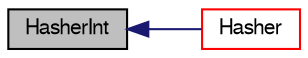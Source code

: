 digraph "HasherInt"
{
  bgcolor="transparent";
  edge [fontname="FreeSans",fontsize="10",labelfontname="FreeSans",labelfontsize="10"];
  node [fontname="FreeSans",fontsize="10",shape=record];
  rankdir="LR";
  Node116652 [label="HasherInt",height=0.2,width=0.4,color="black", fillcolor="grey75", style="filled", fontcolor="black"];
  Node116652 -> Node116653 [dir="back",color="midnightblue",fontsize="10",style="solid",fontname="FreeSans"];
  Node116653 [label="Hasher",height=0.2,width=0.4,color="red",URL="$a21124.html#a4a294222f8b3574424a0fcfc13e7f6a6",tooltip="Bob Jenkins&#39;s 96-bit mixer hashing function (lookup3) "];
}
